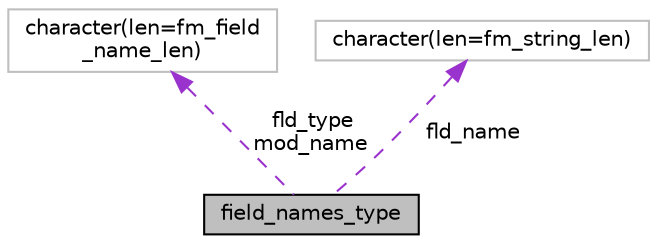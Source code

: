 digraph "field_names_type"
{
 // INTERACTIVE_SVG=YES
 // LATEX_PDF_SIZE
  edge [fontname="Helvetica",fontsize="10",labelfontname="Helvetica",labelfontsize="10"];
  node [fontname="Helvetica",fontsize="10",shape=record];
  Node1 [label="field_names_type",height=0.2,width=0.4,color="black", fillcolor="grey75", style="filled", fontcolor="black",tooltip="Private type for internal use."];
  Node2 -> Node1 [dir="back",color="darkorchid3",fontsize="10",style="dashed",label=" fld_type\nmod_name" ,fontname="Helvetica"];
  Node2 [label="character(len=fm_field\l_name_len)",height=0.2,width=0.4,color="grey75", fillcolor="white", style="filled",tooltip=" "];
  Node3 -> Node1 [dir="back",color="darkorchid3",fontsize="10",style="dashed",label=" fld_name" ,fontname="Helvetica"];
  Node3 [label="character(len=fm_string_len)",height=0.2,width=0.4,color="grey75", fillcolor="white", style="filled",tooltip=" "];
}
